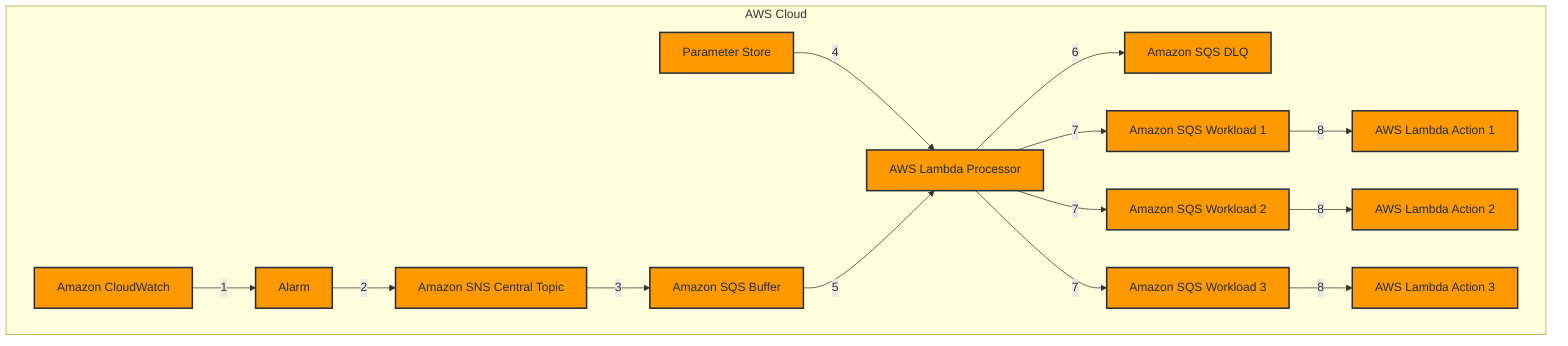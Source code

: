 graph TD
    cloudwatch:main[Amazon CloudWatch] -->|1| alarm:central[Alarm]
    alarm:central -->|2| sns:central[Amazon SNS Central Topic]
    sns:central -->|3| sqs:buffer[Amazon SQS Buffer]
    
    ssm:store[Parameter Store] -->|4| lambda:processor[AWS Lambda Processor]
    sqs:buffer -->|5| lambda:processor
    
    lambda:processor -->|6| sqs:dlq[Amazon SQS DLQ]
    lambda:processor -->|7| sqs:workload1[Amazon SQS Workload 1]
    lambda:processor -->|7| sqs:workload2[Amazon SQS Workload 2]
    lambda:processor -->|7| sqs:workload3[Amazon SQS Workload 3]
    
    sqs:workload1 -->|8| lambda:action1[AWS Lambda Action 1]
    sqs:workload2 -->|8| lambda:action2[AWS Lambda Action 2]
    sqs:workload3 -->|8| lambda:action3[AWS Lambda Action 3]
    
    subgraph AWS Cloud
        cloudwatch:main
        alarm:central
        sns:central
        sqs:buffer
        ssm:store
        lambda:processor
        sqs:dlq
        sqs:workload1
        sqs:workload2
        sqs:workload3
        lambda:action1
        lambda:action2
        lambda:action3
    end
    
    classDef aws fill:#FF9900,stroke:#232F3E,stroke-width:2px,color:#232F3E;
    class cloudwatch:main,alarm:central,sns:central,sqs:buffer,ssm:store,lambda:processor,sqs:dlq,sqs:workload1,sqs:workload2,sqs:workload3,lambda:action1,lambda:action2,lambda:action3 aws;